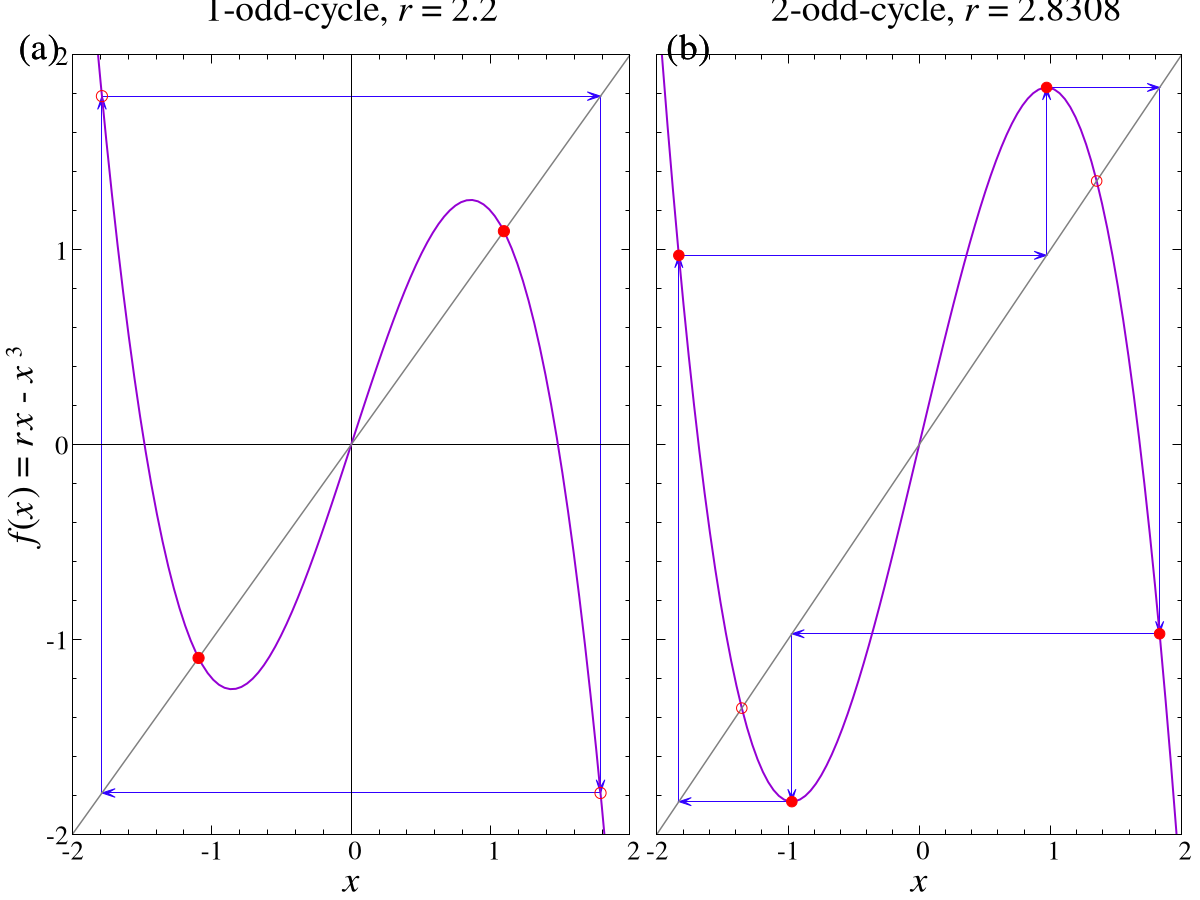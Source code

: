 unset multiplot
reset
set terminal postscript enhanced font "Times, 14" size 10,4.
set output "oddcycle.ps"
set encoding iso_8859_1


# set arrow style 1, as a thin arrow
# size length, angle (deg.), backangle (deg.)
set style arrow 1 head size 0.100, 18, 30 filled lw 1.0 lc rgb "#3000ff"

set style line 10 lt 2 lw 1.5 lc rgb "#808080"

dx = 0.015
dy = 0.050

wlft = 0.54
wrt = 1 - wlft

hormargin = 1.0

lbfont = "Times, 28"
titlefont = "Times, 28"
tcfont = "Times, 20"

set label "(a)" at screen dx,        1.0-dy  font lbfont
set label "(b)" at screen wlft + dx, 1.0-dy  font lbfont


set tmargin 2.5
set bmargin 3.0
set rmargin 2.0
set lmargin 8.0

set xlabel "{/Times-Italic x}" offset 0, 0.5 font lbfont
set xtics 1 font tcfont offset 0, 0.3
set mxtics 5

set ylabel "{/Times-Italic f}{/=8 &{i}}({/Times-Italic x}{/=8 &{i}}) = {/Times-Italic r{/=8 &{i}}x} - {/Times-Italic x}{/=22 &{i}^3}" offset -1, 0 font lbfont
set ytics 1 font tcfont offset 0.5, 0
set mytics 5

set multiplot
set size wlft, 1.0
set origin 0.0, 0.0

r = 2.2
f(x) = r*x - x*x*x
x0 = 1.78885
x1 = f(x0)
x2 = f(x1)
x3 = f(x2)
x4 = f(x3)
x5 = f(x4)
x6 = f(x5)
x7 = f(x6)
xf = sqrt(r-1);

set title "1-odd-cycle, {/Times-Italic r} = 2.2" offset 0, 0 font titlefont


# a circle at the fixed point
set object 11 circle at  xf,  xf size 0.04 front fc rgb "#ff0000" fs solid
set object 12 circle at -xf, -xf size 0.04 front fc rgb "#ff0000" fs solid
set object 13 circle at  x0,  x1 size 0.04 front fc rgb "#ff0000" fs empty
set object 14 circle at  x1,  x2 size 0.04 front fc rgb "#ff0000" fs empty

set arrow 100 from 0, -2 to 0, 2 nohead
set arrow 101 from -2, 0 to 2, 0 nohead

set arrow  1 from x0, x0 to x0, x1 as 1
set arrow  2 from x0, x1 to x1, x1 as 1
set arrow  3 from x1, x1 to x1, x2 as 1
set arrow  4 from x1, x2 to x2, x2 as 1

#set tics font "Times, 12"
tcfont = "Times, 12"


plot [-2:2][-2:2] f(x) lw 2.0 not, \
                  x    ls 10  not


unset object
unset arrow



set size wrt, 1.0
set origin wlft, 0.0
set lmargin hormargin
unset ylabel
set format y ""



r = 2.8308115141810246
x0 = sqrt(r/3)
f(x) = r*x - x*x*x
x1 = f(x0)
x2 = f(x1)
x3 = f(x2)
x4 = f(x3)
x5 = f(x4)
x6 = f(x5)
x7 = f(x6)
x8 = f(x7)
x9 = f(x8)
x10 = f(x9)
xf = sqrt(r-1);

set title "      2-odd-cycle, {/Times-Italic r} = 2.8308" font titlefont

set object 11 circle at  xf,  xf size 0.04 front fc rgb "#ff0000" fs empty
set object 12 circle at -xf, -xf size 0.04 front fc rgb "#ff0000" fs empty
set object 13 circle at  x0,  x1 size 0.04 front fc rgb "#ff0000" fs solid
set object 14 circle at  x1,  x2 size 0.04 front fc rgb "#ff0000" fs solid
set object 15 circle at  x2,  x3 size 0.04 front fc rgb "#ff0000" fs solid
set object 16 circle at  x3,  x4 size 0.04 front fc rgb "#ff0000" fs solid


set arrow  1 from x0, x0 to x0, x1 as 1
set arrow  2 from x0, x1 to x1, x1 as 1
set arrow  3 from x1, x1 to x1, x2 as 1
set arrow  4 from x1, x2 to x2, x2 as 1
set arrow  5 from x2, x2 to x2, x3 as 1
set arrow  6 from x2, x3 to x3, x3 as 1
set arrow  7 from x3, x3 to x3, x4 as 1
set arrow  8 from x3, x4 to x4, x4 as 1

plot [-2:2][-2:2] f(x) lw 2.0 not, \
                  x    ls 10  not


unset object
unset arrow






unset multiplot
unset output
set terminal wxt
reset
